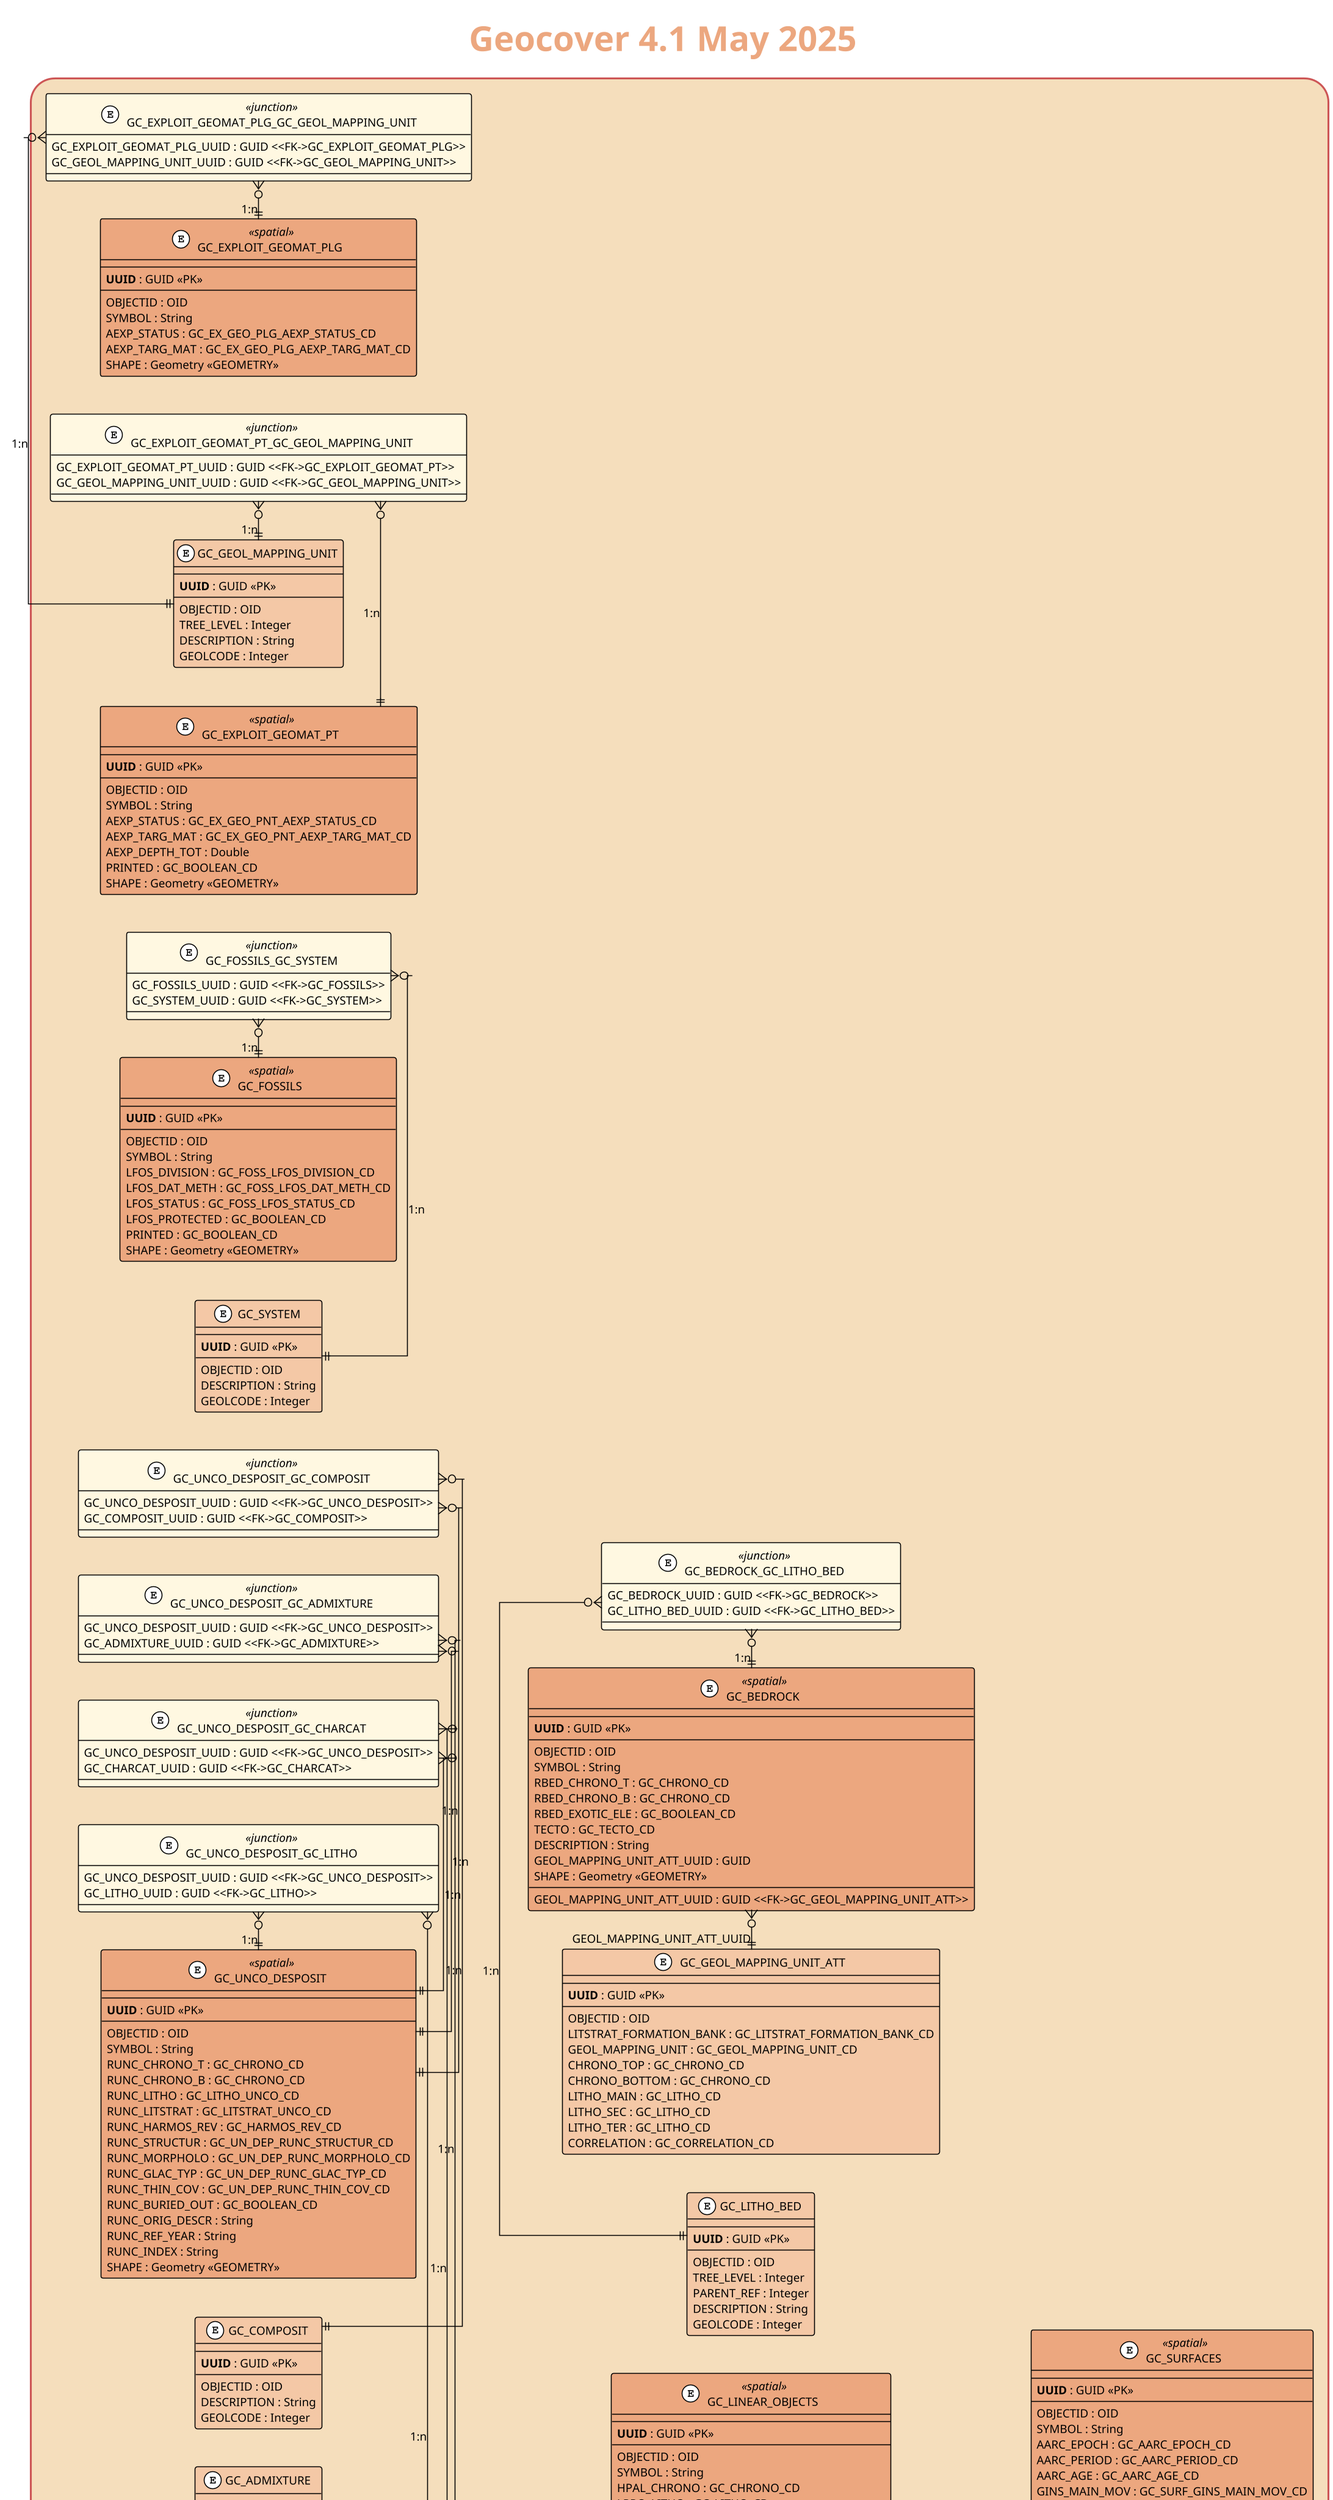 @startuml
!theme plain

skinparam pageWidth 420mm
skinparam pageHeight 297mm
skinparam dpi 150

left to right direction

' Optimized for A3 landscape with centered core entities
skinparam linetype ortho
skinparam nodesep 40
skinparam ranksep 60
skinparam minClassWidth 100
skinparam linetype ortho
skinparam backgroundcolor white
skinparam defaultFontSize 12
skinparam defaultFontName "Sans-Serif"

skinparam rectangle {
  roundCorner 50
  BackGroundColor #F5DEBC
  LineThickness 10
  LineColor #E1F5FE
}

skinparam TitlefontColor  #ECA77F
skinparam TitleFontSize 36

scale 1
' Manual layout control - place core entities in center
!define GC_BEDROCK_POS (150, 200)
!define GC_UNCO_DESPOSIT_POS (200, 400)

rectangle   #F5DEBC;line:CD5656;line.bold; {

title Geocover 4.1 May 2025

entity "GC_LITHO_UNCO " as GC_LITHO_UNCO #F4C8A6 {
  --
   **UUID** : GUID <<PK>>
  --
  OBJECTID : OID
  TREE_LEVEL : Integer
  PARENT_REF : Integer
  DESCRIPTION : String
  GEOLCODE : Integer
}

entity "GC_LITHO_BED " as GC_LITHO_BED #F4C8A6 {
  --
   **UUID** : GUID <<PK>>
  --
  OBJECTID : OID
  TREE_LEVEL : Integer
  PARENT_REF : Integer
  DESCRIPTION : String
  GEOLCODE : Integer
}

entity "GC_LITSTRAT_BED " as GC_LITSTRAT_BED #F4C8A6 {
  --
   **UUID** : GUID <<PK>>
  --
  OBJECTID : OID
  TREE_LEVEL : Integer
  PARENT_REF : Integer
  DESCRIPTION : String
  GEOLCODE : Integer
}

entity "GC_LITSTRAT_UNCO " as GC_LITSTRAT_UNCO #F4C8A6 {
  --
   **UUID** : GUID <<PK>>
  --
  OBJECTID : OID
  TREE_LEVEL : Integer
  PARENT_REF : Integer
  DESCRIPTION : String
  GEOLCODE : Integer
}

entity "GC_GEOL_MAPPING_UNIT_ATT " as GC_GEOL_MAPPING_UNIT_ATT #F4C8A6 {
  --
   **UUID** : GUID <<PK>>
  --
  OBJECTID : OID
  LITSTRAT_FORMATION_BANK : GC_LITSTRAT_FORMATION_BANK_CD
  GEOL_MAPPING_UNIT : GC_GEOL_MAPPING_UNIT_CD
  CHRONO_TOP : GC_CHRONO_CD
  CHRONO_BOTTOM : GC_CHRONO_CD
  LITHO_MAIN : GC_LITHO_CD
  LITHO_SEC : GC_LITHO_CD
  LITHO_TER : GC_LITHO_CD
  CORRELATION : GC_CORRELATION_CD
}

entity "GC_SYSTEM " as GC_SYSTEM #F4C8A6 {
  --
   **UUID** : GUID <<PK>>
  --
  OBJECTID : OID
  DESCRIPTION : String
  GEOLCODE : Integer
}

entity "GC_COMPOSIT " as GC_COMPOSIT #F4C8A6 {
  --
   **UUID** : GUID <<PK>>
  --
  OBJECTID : OID
  DESCRIPTION : String
  GEOLCODE : Integer
}

entity "GC_ADMIXTURE " as GC_ADMIXTURE #F4C8A6 {
  --
   **UUID** : GUID <<PK>>
  --
  OBJECTID : OID
  DESCRIPTION : String
  GEOLCODE : Integer
}

entity "GC_CHARCAT " as GC_CHARCAT #F4C8A6 {
  --
   **UUID** : GUID <<PK>>
  --
  OBJECTID : OID
  DESCRIPTION : String
  GEOLCODE : Integer
}

entity "GC_CHRONO " as GC_CHRONO #F4C8A6 {
  --
   **UUID** : GUID <<PK>>
  --
  OBJECTID : OID
  TREE_LEVEL : Integer
  PARENT_REF : Integer
  DESCRIPTION : String
  GEOLCODE : Integer
}

entity "GC_LITHO " as GC_LITHO #F4C8A6 {
  --
   **UUID** : GUID <<PK>>
  --
  OBJECTID : OID
  TREE_LEVEL : Integer
  PARENT_REF : Integer
  DESCRIPTION : String
  GEOLCODE : Integer
}

entity "GC_GEOL_MAPPING_UNIT " as GC_GEOL_MAPPING_UNIT #F4C8A6 {
  --
   **UUID** : GUID <<PK>>
  --
  OBJECTID : OID
  TREE_LEVEL : Integer
  DESCRIPTION : String
  GEOLCODE : Integer
}

entity "GC_TECTO " as GC_TECTO #F4C8A6 {
  --
   **UUID** : GUID <<PK>>
  --
  OBJECTID : OID
  TREE_LEVEL : Integer
  PARENT_REF : Integer
  DESCRIPTION : String
  GEOLCODE : Integer
}

entity "GC_CORRELATION " as GC_CORRELATION #F4C8A6 {
  --
   **UUID** : GUID <<PK>>
  --
  OBJECTID : OID
  TREE_LEVEL : Integer
  PARENT_REF : Integer
  DESCRIPTION : String
  GEOLCODE : Integer
}

entity "GC_LITSTRAT_FORMATION_BANK " as GC_LITSTRAT_FORMATION_BANK #F4C8A6 {
  --
   **UUID** : GUID <<PK>>
  --
  OBJECTID : OID
  TREE_LEVEL : Integer
  PARENT_REF : Integer
  DESCRIPTION : String
  GEOLCODE : Integer
}

entity "GC_BEDROCK " as GC_BEDROCK <<spatial>> #ECA77F {
  --
   **UUID** : GUID <<PK>>
  --
  OBJECTID : OID
  SYMBOL : String
  RBED_CHRONO_T : GC_CHRONO_CD
  RBED_CHRONO_B : GC_CHRONO_CD
  RBED_EXOTIC_ELE : GC_BOOLEAN_CD
  TECTO : GC_TECTO_CD
  DESCRIPTION : String
  GEOL_MAPPING_UNIT_ATT_UUID : GUID
  SHAPE : Geometry <<GEOMETRY>>
  --
  GEOL_MAPPING_UNIT_ATT_UUID : GUID <<FK->GC_GEOL_MAPPING_UNIT_ATT>>
}

entity "GC_LINEAR_OBJECTS " as GC_LINEAR_OBJECTS <<spatial>> #ECA77F {
  --
   **UUID** : GUID <<PK>>
  --
  OBJECTID : OID
  SYMBOL : String
  HPAL_CHRONO : GC_CHRONO_CD
  LPRO_LITHO : GC_LITHO_CD
  PCOB_FORMATIO : GC_LITSTRAT_BED_CD
  AARC_EPOCH : GC_AARC_EPOCH_CD
  AARC_PERIOD : GC_AARC_PERIOD_CD
  AARC_AGE : GC_AARC_AGE_CD
  AEXP_STATUS : GC_LIN_AEXP_STATUS_CD
  GALL_AGE : GC_LIN_GALL_AGE_CD
  GGLA_MORAI_MO : GC_LIN_GGLA_MORAI_MO_CD
  GGLA_GLAC_TYP : GC_LIN_GGLA_GLAC_TYP_CD
  GGLA_ICE_M_P : GC_LIN_GGLA_ICE_M_P_CD
  GGLA_QUAT_STR : GC_LIN_GGLA_QUAT_STR_CD
  HCON_COMBI : GC_LIN_HCON_COMBI_CD
  HPAL_REL_AGE : GC_LIN_HPAL_REL_AGE_CD
  HSUB_COMBI : GC_LIN_HSUB_COMBI_CD
  LGEO_STATUS : GC_LIN_LGEO_STATUS_CD
  LPRO_CONG_SPE : GC_LIN_LPRO_CONG_SPE_CD
  LPRO_NAME_HORIZ : GC_LITSTRAT_BED_CD
  PCOB_TYPE : GC_LIN_PCOB_TYPE_CD
  PCOH_CONFINE : GC_LIN_PCOH_CONFINE_CD
  PCOH_WA_TABLE : GC_LIN_PCOH_WA_TABLE_CD
  TTEC_FAULT_MO : GC_LIN_TTEC_FAULT_MO_CD
  TTEC_VERTI_MO : GC_LIN_TTEC_VERTI_MO_CD
  TTEC_HORIZ_MO : GC_LIN_TTEC_HORIZ_MO_CD
  TTEC_STATUS : GC_LIN_TTEC_STATUS_CD
  TTEC_META_STA : GC_LIN_TTEC_META_STA_CD
  GGLA_REF_YEAR : Integer
  GGLA_SOURCE : String
  HPAL_REF_YEAR : Integer
  HPAL_SOURCE : String
  LPRO_ORIG_DESCR : String
  LMIN_CHEMISTRY : String
  PCOB_ALTITUDE : Double
  PCOH_ALTITUDE : Double
  TTEC_NAME : String
  PRINTED : GC_BOOLEAN_CD
  TTEC_LIM_TYP : GC_LIN_TTEC_LIM_TYP
  TTEC_HIERA : GC_LIN_TTEC_HIERA_CD
  SHAPE : Geometry <<GEOMETRY>>
}

entity "GC_EXPLOIT_GEOMAT_PT " as GC_EXPLOIT_GEOMAT_PT <<spatial>> #ECA77F {
  --
   **UUID** : GUID <<PK>>
  --
  OBJECTID : OID
  SYMBOL : String
  AEXP_STATUS : GC_EX_GEO_PNT_AEXP_STATUS_CD
  AEXP_TARG_MAT : GC_EX_GEO_PNT_AEXP_TARG_MAT_CD
  AEXP_DEPTH_TOT : Double
  PRINTED : GC_BOOLEAN_CD
  SHAPE : Geometry <<GEOMETRY>>
}

entity "GC_EXPLOIT_GEOMAT_PLG " as GC_EXPLOIT_GEOMAT_PLG <<spatial>> #ECA77F {
  --
   **UUID** : GUID <<PK>>
  --
  OBJECTID : OID
  SYMBOL : String
  AEXP_STATUS : GC_EX_GEO_PLG_AEXP_STATUS_CD
  AEXP_TARG_MAT : GC_EX_GEO_PLG_AEXP_TARG_MAT_CD
  SHAPE : Geometry <<GEOMETRY>>
}

entity "GC_POINT_OBJECTS " as GC_POINT_OBJECTS <<spatial>> #ECA77F {
  --
   **UUID** : GUID <<PK>>
  --
  OBJECTID : OID
  SYMBOL : String
  RUNC_MAT_TYPE : GC_LITHO_CD
  ABOR_FM_A : GC_GEOL_MAPPING_UNIT_CD
  ABOR_FM_B : GC_GEOL_MAPPING_UNIT_CD
  PSLO_FORMATIO : GC_LITSTRAT_BED_CD
  AARC_EPOCH : GC_AARC_EPOCH_CD
  AARC_PERIOD : GC_AARC_PERIOD_CD
  AARC_AGE : GC_AARC_AGE_CD
  AARC_TYPE : GC_PNT_AARC_TYPE_CD
  ABOR_MAIN_TAR : GC_PNT_ABOR_MAIN_TAR_CD
  ABOR_TARG_MAT : GC_PNT_ABOR_TARG_MAT_CD
  ABOR_D_C_UNDERG : GC_BOOLEAN_CD
  GKAR_ICE_CAVE : GC_BOOLEAN_CD
  HCON_STATUS : GC_PNT_HCON_STATUS_CD
  HCON_EPOCH : GC_PNT_HCON_EPOCH_CD
  HSUR_STATUS : GC_PNT_HSUR_STATUS_CD
  HSUR_FLOW_CON : GC_PNT_HSUR_FLOW_CON_CD
  HSUR_TYPE : GC_PNT_HSUR_TYPE_CD
  HSUR_DIS_LOCA : GC_PNT_HSUR_DIS_LOCA_CD
  HSUR_COMBI : GC_PNT_HSUR_COMBI_CD
  LANO_TYPE : GC_PNT_LANO_TYPE_CD
  LRES_STATUS : GC_PNT_LRES_STATUS_CD
  LRES_MATERIAL : GC_PNT_LRES_MATERIAL_CD
  LTYP_STRATI : GC_PNT_LTYP_STRATI_CD
  LTYP_ACCESSIBIL : GC_BOOLEAN_CD
  LTYP_PROTECTED : GC_BOOLEAN_CD
  MFOL_FOLD_TYP : GC_PNT_MFOL_FOLD_TYP_CD
  MFOL_PHASE : GC_PNT_MFOL_PHASE_CD
  MPLA_POLARITY : GC_PNT_MPLA_POLARITY_CD
  MPLA_PHASE : GC_PNT_MPLA_PHASE_CD
  MPLA_OB_DIP_SLO : GC_BOOLEAN_CD
  PSLO_TYPE : GC_PNT_PSLO_TYPE_CD
  RUNC_STATUS : GC_PNT_RUNC_STATUS_CD
  RUNC_ROCK_TYP : GC_PNT_RUNC_ROCK_TYP_CD
  RUNC_ROCK_SPE : GC_LITSTRAT_BED_CD
  RUNC_PROTECTED : GC_BOOLEAN_CD
  TDEF_FOLD_TYP : GC_PNT_TDEF_FOLD_TYP_CD
  TDEF_FOLD_FOR : GC_PNT_TDEF_FOLD_FOR_CD
  ABOR_DEPTH_BEDR : Double
  ABOR_DEPTH_TOT : Double
  ABOR_DEPTH_FM_A : Double
  ABOR_DEPTH_FM_B : Double
  ABOR_DEPTH_WT : Double
  AZIMUTH : Integer
  DIP : Integer
  ABOR_REF_NUMBER : Integer
  HCON_DEPTH : Double
  HCON_DEPTH_WT : Double
  HCON_MEA_PERIOD : String
  HSUR_TEMP : Integer
  HSUR_CHEMISTRY : String
  LRES_CHEMISTRY : String
  LTYP_NAME : String
  MFOL_PHASE_REF : String
  MPLA_PHASE_REF : String
  PMOD_HEIGHT : Double
  PMOD_MEA_PERIOD : String
  RUNC_ORIG_DESCR : String
  LMIS_ORIG_ID : String
  PRINTED : GC_BOOLEAN_CD
  ABOR_LITHO : GC_LITHO_CD
  SHAPE : Geometry <<GEOMETRY>>
}

entity "GC_UNCO_DESPOSIT " as GC_UNCO_DESPOSIT <<spatial>> #ECA77F {
  --
   **UUID** : GUID <<PK>>
  --
  OBJECTID : OID
  SYMBOL : String
  RUNC_CHRONO_T : GC_CHRONO_CD
  RUNC_CHRONO_B : GC_CHRONO_CD
  RUNC_LITHO : GC_LITHO_UNCO_CD
  RUNC_LITSTRAT : GC_LITSTRAT_UNCO_CD
  RUNC_HARMOS_REV : GC_HARMOS_REV_CD
  RUNC_STRUCTUR : GC_UN_DEP_RUNC_STRUCTUR_CD
  RUNC_MORPHOLO : GC_UN_DEP_RUNC_MORPHOLO_CD
  RUNC_GLAC_TYP : GC_UN_DEP_RUNC_GLAC_TYP_CD
  RUNC_THIN_COV : GC_UN_DEP_RUNC_THIN_COV_CD
  RUNC_BURIED_OUT : GC_BOOLEAN_CD
  RUNC_ORIG_DESCR : String
  RUNC_REF_YEAR : String
  RUNC_INDEX : String
  SHAPE : Geometry <<GEOMETRY>>
}

entity "GC_SURFACES " as GC_SURFACES <<spatial>> #ECA77F {
  --
   **UUID** : GUID <<PK>>
  --
  OBJECTID : OID
  SYMBOL : String
  AARC_EPOCH : GC_AARC_EPOCH_CD
  AARC_PERIOD : GC_AARC_PERIOD_CD
  AARC_AGE : GC_AARC_AGE_CD
  GINS_MAIN_MOV : GC_SURF_GINS_MAIN_MOV_CD
  TDEF_TYPE : GC_SURF_TDEF_TYPE_CD
  SHAPE : Geometry <<GEOMETRY>>
}

entity "GC_FOSSILS " as GC_FOSSILS <<spatial>> #ECA77F {
  --
   **UUID** : GUID <<PK>>
  --
  OBJECTID : OID
  SYMBOL : String
  LFOS_DIVISION : GC_FOSS_LFOS_DIVISION_CD
  LFOS_DAT_METH : GC_FOSS_LFOS_DAT_METH_CD
  LFOS_STATUS : GC_FOSS_LFOS_STATUS_CD
  LFOS_PROTECTED : GC_BOOLEAN_CD
  PRINTED : GC_BOOLEAN_CD
  SHAPE : Geometry <<GEOMETRY>>
}

entity "GC_EXPLOIT_GEOMAT_PLG_GC_GEOL_MAPPING_UNIT" as GC_EXPLOIT_GEOMAT_PLG_GC_GEOL_MAPPING_UNIT <<junction>> #FFF8E1 {
  GC_EXPLOIT_GEOMAT_PLG_UUID : GUID <<FK->GC_EXPLOIT_GEOMAT_PLG>>
  GC_GEOL_MAPPING_UNIT_UUID : GUID <<FK->GC_GEOL_MAPPING_UNIT>>
}

entity "GC_EXPLOIT_GEOMAT_PT_GC_GEOL_MAPPING_UNIT" as GC_EXPLOIT_GEOMAT_PT_GC_GEOL_MAPPING_UNIT <<junction>> #FFF8E1 {
  GC_EXPLOIT_GEOMAT_PT_UUID : GUID <<FK->GC_EXPLOIT_GEOMAT_PT>>
  GC_GEOL_MAPPING_UNIT_UUID : GUID <<FK->GC_GEOL_MAPPING_UNIT>>
}

entity "GC_BEDROCK_GC_LITHO_BED" as GC_BEDROCK_GC_LITHO_BED <<junction>> #FFF8E1 {
  GC_BEDROCK_UUID : GUID <<FK->GC_BEDROCK>>
  GC_LITHO_BED_UUID : GUID <<FK->GC_LITHO_BED>>
}

entity "GC_FOSSILS_GC_SYSTEM" as GC_FOSSILS_GC_SYSTEM <<junction>> #FFF8E1 {
  GC_FOSSILS_UUID : GUID <<FK->GC_FOSSILS>>
  GC_SYSTEM_UUID : GUID <<FK->GC_SYSTEM>>
}

entity "GC_UNCO_DESPOSIT_GC_COMPOSIT" as GC_UNCO_DESPOSIT_GC_COMPOSIT <<junction>> #FFF8E1 {
  GC_UNCO_DESPOSIT_UUID : GUID <<FK->GC_UNCO_DESPOSIT>>
  GC_COMPOSIT_UUID : GUID <<FK->GC_COMPOSIT>>
}

entity "GC_UNCO_DESPOSIT_GC_ADMIXTURE" as GC_UNCO_DESPOSIT_GC_ADMIXTURE <<junction>> #FFF8E1 {
  GC_UNCO_DESPOSIT_UUID : GUID <<FK->GC_UNCO_DESPOSIT>>
  GC_ADMIXTURE_UUID : GUID <<FK->GC_ADMIXTURE>>
}

entity "GC_UNCO_DESPOSIT_GC_CHARCAT" as GC_UNCO_DESPOSIT_GC_CHARCAT <<junction>> #FFF8E1 {
  GC_UNCO_DESPOSIT_UUID : GUID <<FK->GC_UNCO_DESPOSIT>>
  GC_CHARCAT_UUID : GUID <<FK->GC_CHARCAT>>
}

entity "GC_UNCO_DESPOSIT_GC_LITHO" as GC_UNCO_DESPOSIT_GC_LITHO <<junction>> #FFF8E1 {
  GC_UNCO_DESPOSIT_UUID : GUID <<FK->GC_UNCO_DESPOSIT>>
  GC_LITHO_UUID : GUID <<FK->GC_LITHO>>
}

' Position core entities in center
GC_UNCO_DESPOSIT -[hidden]down- GC_BEDROCK

' Relationships
GC_GEOL_MAPPING_UNIT_ATT ||--right--o{ GC_BEDROCK : "GEOL_MAPPING_UNIT_ATT_UUID"
GC_EXPLOIT_GEOMAT_PLG ||--right--o{ GC_EXPLOIT_GEOMAT_PLG_GC_GEOL_MAPPING_UNIT : "1:n"
GC_GEOL_MAPPING_UNIT ||--right--o{ GC_EXPLOIT_GEOMAT_PLG_GC_GEOL_MAPPING_UNIT : "1:n"
GC_EXPLOIT_GEOMAT_PT ||--right--o{ GC_EXPLOIT_GEOMAT_PT_GC_GEOL_MAPPING_UNIT : "1:n"
GC_GEOL_MAPPING_UNIT ||--right--o{ GC_EXPLOIT_GEOMAT_PT_GC_GEOL_MAPPING_UNIT : "1:n"
GC_BEDROCK ||--right--o{ GC_BEDROCK_GC_LITHO_BED : "1:n"
GC_LITHO_BED ||--right--o{ GC_BEDROCK_GC_LITHO_BED : "1:n"
GC_FOSSILS ||--right--o{ GC_FOSSILS_GC_SYSTEM : "1:n"
GC_SYSTEM ||--right--o{ GC_FOSSILS_GC_SYSTEM : "1:n"
GC_UNCO_DESPOSIT ||--right--o{ GC_UNCO_DESPOSIT_GC_COMPOSIT : "1:n"
GC_COMPOSIT ||--right--o{ GC_UNCO_DESPOSIT_GC_COMPOSIT : "1:n"
GC_UNCO_DESPOSIT ||--right--o{ GC_UNCO_DESPOSIT_GC_ADMIXTURE : "1:n"
GC_ADMIXTURE ||--right--o{ GC_UNCO_DESPOSIT_GC_ADMIXTURE : "1:n"
GC_UNCO_DESPOSIT ||--right--o{ GC_UNCO_DESPOSIT_GC_CHARCAT : "1:n"
GC_CHARCAT ||--right--o{ GC_UNCO_DESPOSIT_GC_CHARCAT : "1:n"
GC_UNCO_DESPOSIT ||--right--o{ GC_UNCO_DESPOSIT_GC_LITHO : "1:n"
GC_LITHO ||--right--o{ GC_UNCO_DESPOSIT_GC_LITHO : "1:n"
}
@enduml